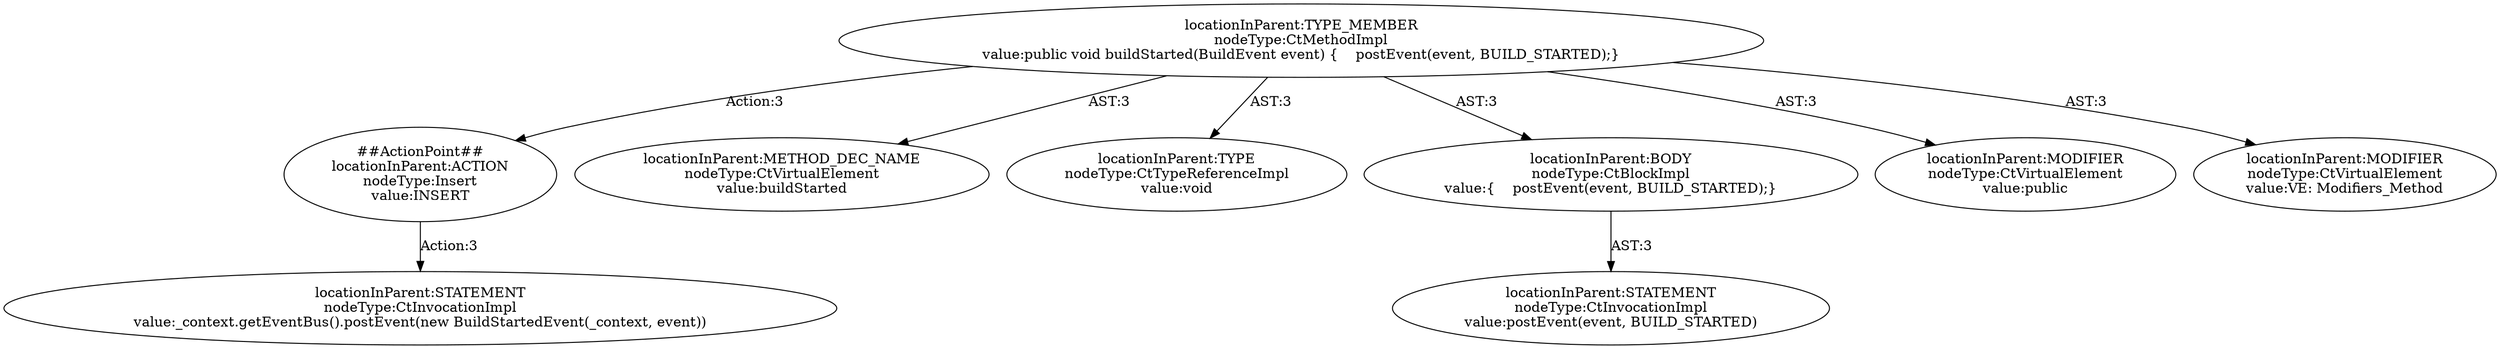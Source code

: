 digraph "Pattern" {
0 [label="##ActionPoint##
locationInParent:ACTION
nodeType:Insert
value:INSERT" shape=ellipse]
1 [label="locationInParent:TYPE_MEMBER
nodeType:CtMethodImpl
value:public void buildStarted(BuildEvent event) \{\
    postEvent(event, BUILD_STARTED);\
\}" shape=ellipse]
2 [label="locationInParent:METHOD_DEC_NAME
nodeType:CtVirtualElement
value:buildStarted" shape=ellipse]
3 [label="locationInParent:TYPE
nodeType:CtTypeReferenceImpl
value:void" shape=ellipse]
4 [label="locationInParent:BODY
nodeType:CtBlockImpl
value:\{\
    postEvent(event, BUILD_STARTED);\
\}" shape=ellipse]
5 [label="locationInParent:STATEMENT
nodeType:CtInvocationImpl
value:postEvent(event, BUILD_STARTED)" shape=ellipse]
6 [label="locationInParent:MODIFIER
nodeType:CtVirtualElement
value:public" shape=ellipse]
7 [label="locationInParent:MODIFIER
nodeType:CtVirtualElement
value:VE: Modifiers_Method" shape=ellipse]
8 [label="locationInParent:STATEMENT
nodeType:CtInvocationImpl
value:_context.getEventBus().postEvent(new BuildStartedEvent(_context, event))" shape=ellipse]
0 -> 8 [label="Action:3"];
1 -> 0 [label="Action:3"];
1 -> 2 [label="AST:3"];
1 -> 3 [label="AST:3"];
1 -> 4 [label="AST:3"];
1 -> 6 [label="AST:3"];
1 -> 7 [label="AST:3"];
4 -> 5 [label="AST:3"];
}